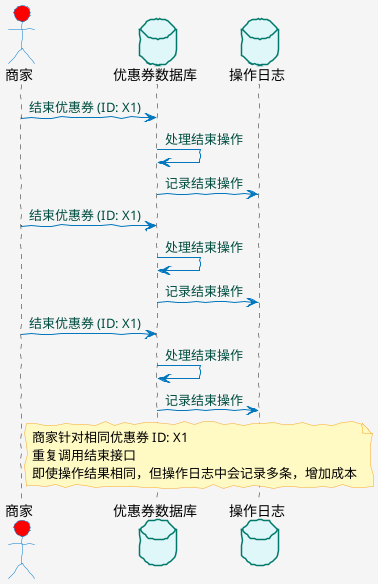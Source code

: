 @startuml
' 设置颜色和样式
skinparam backgroundColor #F5F5F5
skinparam actorBackgroundColor #FFFFFF
skinparam actorBorderColor #007ACC
skinparam databaseBackgroundColor #E0F7FA
skinparam databaseBorderColor #00796B
skinparam noteBackgroundColor #FFF9C4
skinparam noteBorderColor #F9A825
skinparam arrowColor #0277BD
skinparam participantPadding 10
skinparam participantFontColor #004D40
skinparam arrowFontColor #004D40
skinparam handwritten true

actor 商家 as merchant #red

database "优惠券数据库" as DB
database "操作日志" as Log

' 商家发起结束操作
merchant -> DB : 结束优惠券 (ID: X1)
DB -> DB : 处理结束操作
DB -> Log : 记录结束操作

' 重复调用结束操作
merchant -> DB : 结束优惠券 (ID: X1)
DB -> DB : 处理结束操作
DB -> Log : 记录结束操作

merchant -> DB : 结束优惠券 (ID: X1)
DB -> DB : 处理结束操作
DB -> Log : 记录结束操作

note right of merchant
    商家针对相同优惠券 ID: X1
    重复调用结束接口
    即使操作结果相同，但操作日志中会记录多条，增加成本
end note

@enduml
